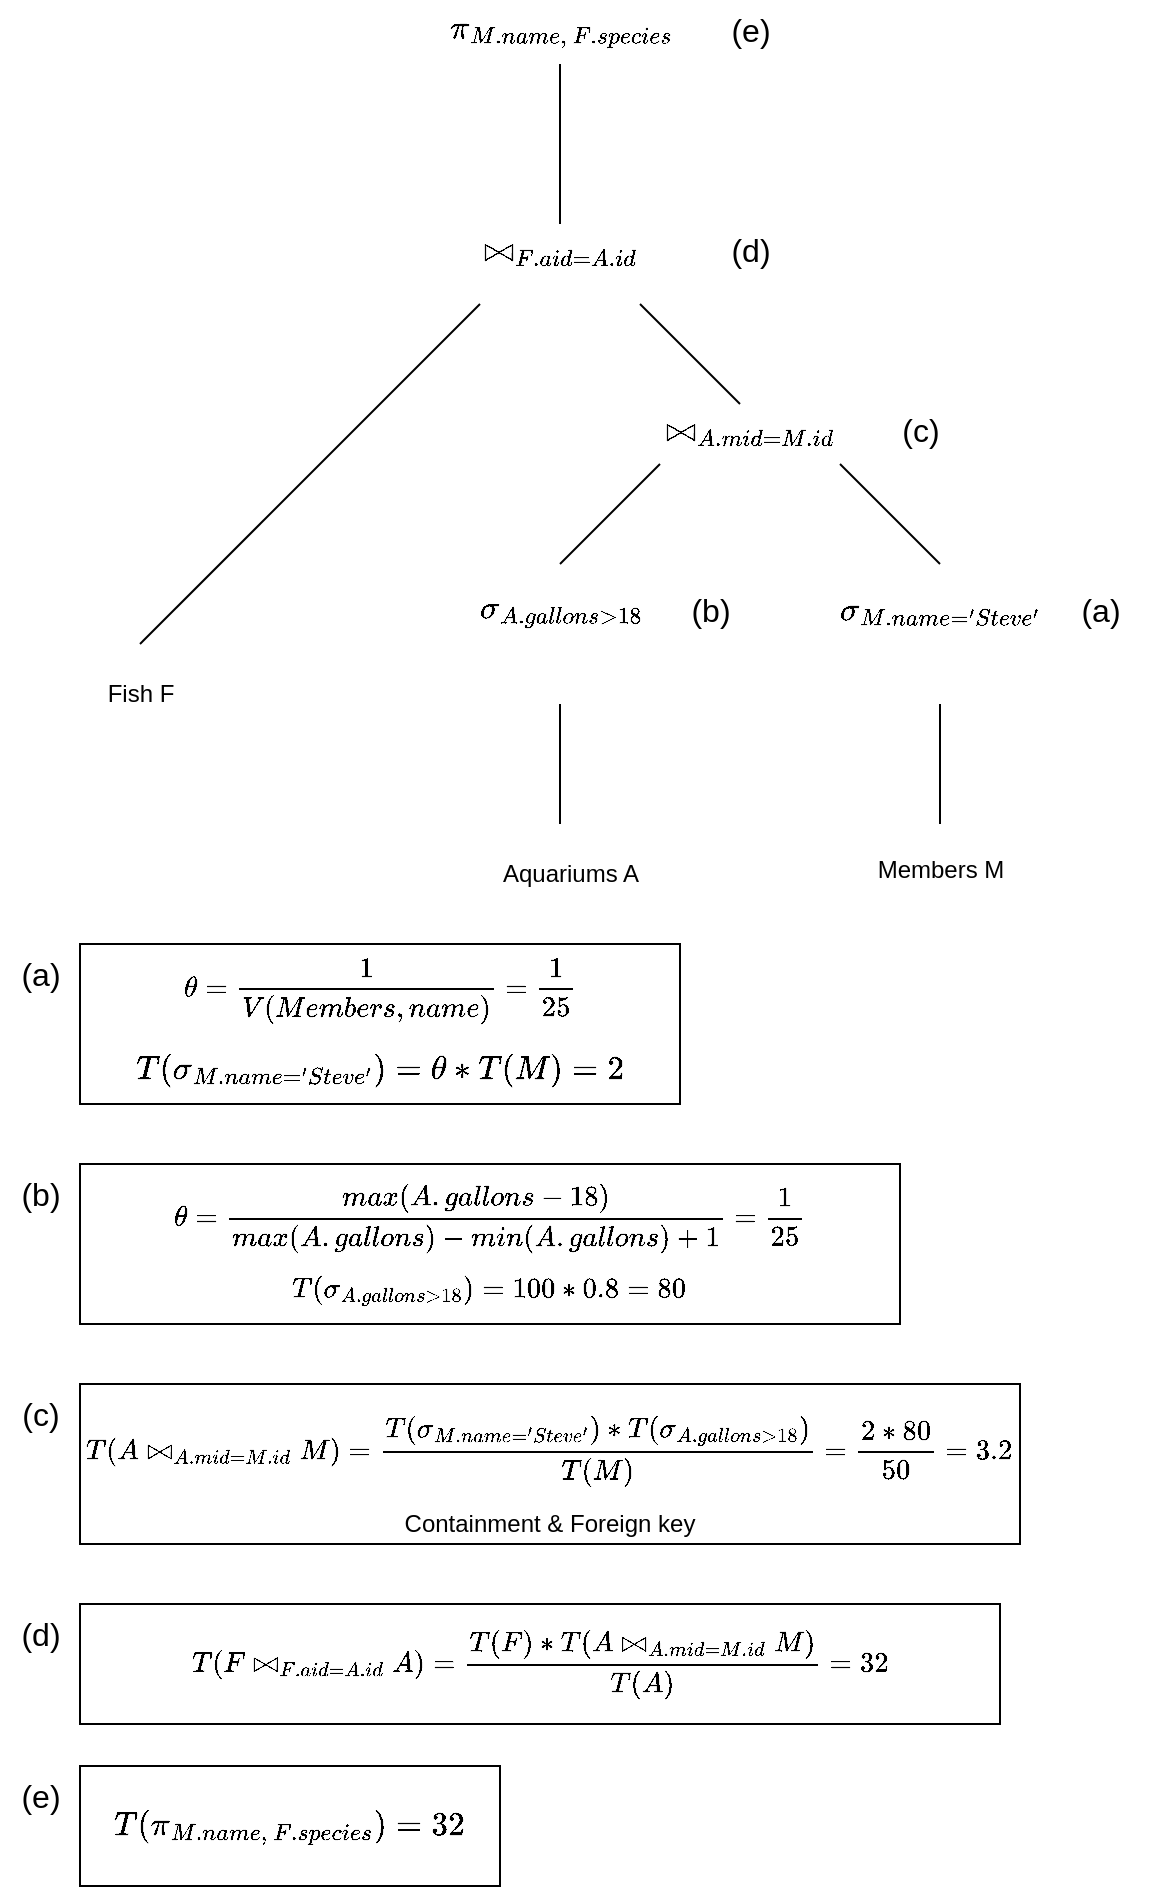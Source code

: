 <mxfile version="26.2.14">
  <diagram name="Page-1" id="dD0cUhb5EfJM9HO_3XZi">
    <mxGraphModel dx="619" dy="742" grid="1" gridSize="10" guides="1" tooltips="1" connect="1" arrows="1" fold="1" page="1" pageScale="1" pageWidth="850" pageHeight="1100" math="1" shadow="0">
      <root>
        <mxCell id="0" />
        <mxCell id="1" parent="0" />
        <mxCell id="S6yKfOuhtSahhN1_HZIx-3" value="" style="endArrow=none;html=1;rounded=0;" parent="1" edge="1">
          <mxGeometry width="50" height="50" relative="1" as="geometry">
            <mxPoint x="360" y="240" as="sourcePoint" />
            <mxPoint x="360" y="160" as="targetPoint" />
          </mxGeometry>
        </mxCell>
        <mxCell id="S6yKfOuhtSahhN1_HZIx-4" value="" style="endArrow=none;html=1;rounded=0;" parent="1" edge="1">
          <mxGeometry width="50" height="50" relative="1" as="geometry">
            <mxPoint x="150" y="450" as="sourcePoint" />
            <mxPoint x="320" y="280" as="targetPoint" />
          </mxGeometry>
        </mxCell>
        <mxCell id="S6yKfOuhtSahhN1_HZIx-5" value="" style="endArrow=none;html=1;rounded=0;" parent="1" edge="1">
          <mxGeometry width="50" height="50" relative="1" as="geometry">
            <mxPoint x="400" y="280" as="sourcePoint" />
            <mxPoint x="450" y="330" as="targetPoint" />
          </mxGeometry>
        </mxCell>
        <mxCell id="S6yKfOuhtSahhN1_HZIx-6" value="" style="endArrow=none;html=1;rounded=0;" parent="1" edge="1">
          <mxGeometry width="50" height="50" relative="1" as="geometry">
            <mxPoint x="360" y="410" as="sourcePoint" />
            <mxPoint x="410" y="360" as="targetPoint" />
          </mxGeometry>
        </mxCell>
        <mxCell id="S6yKfOuhtSahhN1_HZIx-7" value="" style="endArrow=none;html=1;rounded=0;" parent="1" edge="1">
          <mxGeometry width="50" height="50" relative="1" as="geometry">
            <mxPoint x="500" y="360" as="sourcePoint" />
            <mxPoint x="550" y="410" as="targetPoint" />
          </mxGeometry>
        </mxCell>
        <mxCell id="S6yKfOuhtSahhN1_HZIx-8" value="" style="endArrow=none;html=1;rounded=0;" parent="1" edge="1">
          <mxGeometry width="50" height="50" relative="1" as="geometry">
            <mxPoint x="360" y="540" as="sourcePoint" />
            <mxPoint x="360" y="480" as="targetPoint" />
          </mxGeometry>
        </mxCell>
        <mxCell id="S6yKfOuhtSahhN1_HZIx-9" value="" style="endArrow=none;html=1;rounded=0;" parent="1" edge="1">
          <mxGeometry width="50" height="50" relative="1" as="geometry">
            <mxPoint x="550" y="540" as="sourcePoint" />
            <mxPoint x="550" y="480" as="targetPoint" />
          </mxGeometry>
        </mxCell>
        <mxCell id="S6yKfOuhtSahhN1_HZIx-10" value="Fish F" style="text;html=1;align=center;verticalAlign=middle;resizable=0;points=[];autosize=1;strokeColor=none;fillColor=none;" parent="1" vertex="1">
          <mxGeometry x="120" y="460" width="60" height="30" as="geometry" />
        </mxCell>
        <mxCell id="S6yKfOuhtSahhN1_HZIx-11" value="Aquariums A" style="text;html=1;align=center;verticalAlign=middle;resizable=0;points=[];autosize=1;strokeColor=none;fillColor=none;" parent="1" vertex="1">
          <mxGeometry x="320" y="550" width="90" height="30" as="geometry" />
        </mxCell>
        <mxCell id="S6yKfOuhtSahhN1_HZIx-12" value="Members M" style="text;html=1;align=center;verticalAlign=middle;resizable=0;points=[];autosize=1;strokeColor=none;fillColor=none;" parent="1" vertex="1">
          <mxGeometry x="505" y="548" width="90" height="30" as="geometry" />
        </mxCell>
        <mxCell id="S6yKfOuhtSahhN1_HZIx-13" value="&lt;font style=&quot;font-size: 14px;&quot;&gt;$$\sigma_{A.gallons &amp;gt; 18}$$&lt;/font&gt;" style="text;html=1;align=center;verticalAlign=middle;resizable=0;points=[];autosize=1;strokeColor=none;fillColor=none;" parent="1" vertex="1">
          <mxGeometry x="260" y="418" width="200" height="30" as="geometry" />
        </mxCell>
        <mxCell id="S6yKfOuhtSahhN1_HZIx-14" value="&lt;font style=&quot;font-size: 14px;&quot;&gt;$$\sigma_{M.name = &#39;Steve&#39;}$$&lt;/font&gt;" style="text;html=1;align=center;verticalAlign=middle;resizable=0;points=[];autosize=1;strokeColor=none;fillColor=none;" parent="1" vertex="1">
          <mxGeometry x="440" y="418" width="220" height="30" as="geometry" />
        </mxCell>
        <mxCell id="S6yKfOuhtSahhN1_HZIx-15" value="&lt;span style=&quot;font-size: 14px;&quot;&gt;$$\bowtie_{A.mid = M.id}$$&lt;/span&gt;" style="text;html=1;align=center;verticalAlign=middle;resizable=0;points=[];autosize=1;strokeColor=none;fillColor=none;" parent="1" vertex="1">
          <mxGeometry x="360" y="328" width="190" height="30" as="geometry" />
        </mxCell>
        <mxCell id="S6yKfOuhtSahhN1_HZIx-16" value="&lt;font style=&quot;font-size: 14px;&quot;&gt;$$\bowtie_{F.aid = A.id}$$&lt;/font&gt;" style="text;html=1;align=center;verticalAlign=middle;resizable=0;points=[];autosize=1;strokeColor=none;fillColor=none;" parent="1" vertex="1">
          <mxGeometry x="265" y="238" width="190" height="30" as="geometry" />
        </mxCell>
        <mxCell id="S6yKfOuhtSahhN1_HZIx-17" value="&lt;font style=&quot;font-size: 14px;&quot;&gt;$$\pi_{M.name,~F.species}$$&lt;/font&gt;" style="text;html=1;align=center;verticalAlign=middle;resizable=0;points=[];autosize=1;strokeColor=none;fillColor=none;" parent="1" vertex="1">
          <mxGeometry x="255" y="128" width="210" height="30" as="geometry" />
        </mxCell>
        <mxCell id="ryVsbUekwB8MCGzbPEQ1-1" value="(a)" style="text;html=1;align=center;verticalAlign=middle;resizable=0;points=[];autosize=1;strokeColor=none;fillColor=none;fontSize=16;" vertex="1" parent="1">
          <mxGeometry x="610" y="418" width="40" height="30" as="geometry" />
        </mxCell>
        <mxCell id="ryVsbUekwB8MCGzbPEQ1-2" value="(b)" style="text;html=1;align=center;verticalAlign=middle;resizable=0;points=[];autosize=1;strokeColor=none;fillColor=none;fontSize=16;" vertex="1" parent="1">
          <mxGeometry x="415" y="418" width="40" height="30" as="geometry" />
        </mxCell>
        <mxCell id="ryVsbUekwB8MCGzbPEQ1-3" value="(c)" style="text;html=1;align=center;verticalAlign=middle;resizable=0;points=[];autosize=1;strokeColor=none;fillColor=none;fontSize=16;" vertex="1" parent="1">
          <mxGeometry x="520" y="328" width="40" height="30" as="geometry" />
        </mxCell>
        <mxCell id="ryVsbUekwB8MCGzbPEQ1-4" value="(d)" style="text;html=1;align=center;verticalAlign=middle;resizable=0;points=[];autosize=1;strokeColor=none;fillColor=none;fontSize=16;" vertex="1" parent="1">
          <mxGeometry x="435" y="238" width="40" height="30" as="geometry" />
        </mxCell>
        <mxCell id="ryVsbUekwB8MCGzbPEQ1-5" value="(e)" style="text;html=1;align=center;verticalAlign=middle;resizable=0;points=[];autosize=1;strokeColor=none;fillColor=none;fontSize=16;" vertex="1" parent="1">
          <mxGeometry x="435" y="128" width="40" height="30" as="geometry" />
        </mxCell>
        <mxCell id="ryVsbUekwB8MCGzbPEQ1-6" value="(a)" style="text;html=1;align=center;verticalAlign=middle;resizable=0;points=[];autosize=1;strokeColor=none;fillColor=none;fontSize=16;" vertex="1" parent="1">
          <mxGeometry x="80" y="600" width="40" height="30" as="geometry" />
        </mxCell>
        <mxCell id="ryVsbUekwB8MCGzbPEQ1-7" value="$$\theta = \frac{1}{V(Members, name)} = \frac{1}{25}$$&lt;div&gt;&lt;span style=&quot;font-size: 14px; text-wrap-mode: nowrap;&quot;&gt;$$T(\sigma_{M.name = &#39;Steve&#39;}) = \theta * T(M) = 2$$&lt;/span&gt;&lt;/div&gt;" style="rounded=0;whiteSpace=wrap;html=1;" vertex="1" parent="1">
          <mxGeometry x="120" y="600" width="300" height="80" as="geometry" />
        </mxCell>
        <mxCell id="ryVsbUekwB8MCGzbPEQ1-8" value="(b)" style="text;html=1;align=center;verticalAlign=middle;resizable=0;points=[];autosize=1;strokeColor=none;fillColor=none;fontSize=16;" vertex="1" parent="1">
          <mxGeometry x="80" y="710" width="40" height="30" as="geometry" />
        </mxCell>
        <mxCell id="ryVsbUekwB8MCGzbPEQ1-9" value="$$\theta =\frac{max(A.gallons - 18)}{max(A.gallons)-min(A.gallons)+1} = \frac{1}{25}$$&lt;div&gt;$$T(\sigma_{A.gallons &amp;gt; 18}) = 100*0.8 = 80$$&lt;/div&gt;" style="rounded=0;whiteSpace=wrap;html=1;" vertex="1" parent="1">
          <mxGeometry x="120" y="710" width="410" height="80" as="geometry" />
        </mxCell>
        <mxCell id="ryVsbUekwB8MCGzbPEQ1-11" value="(c)" style="text;html=1;align=center;verticalAlign=middle;resizable=0;points=[];autosize=1;strokeColor=none;fillColor=none;fontSize=16;" vertex="1" parent="1">
          <mxGeometry x="80" y="820" width="40" height="30" as="geometry" />
        </mxCell>
        <mxCell id="ryVsbUekwB8MCGzbPEQ1-14" value="$$T(A \bowtie_{A.mid = M.id} M) = \frac{T(\sigma_{M.name = &#39;Steve&#39;})*T(\sigma_{A.gallons &amp;gt; 18}) }{T(M)} = \frac{2*80}{50} = 3.2$$&lt;div&gt;Containment &amp;amp; Foreign key&lt;/div&gt;" style="whiteSpace=wrap;html=1;" vertex="1" parent="1">
          <mxGeometry x="120" y="820" width="470" height="80" as="geometry" />
        </mxCell>
        <mxCell id="ryVsbUekwB8MCGzbPEQ1-15" value="(d)" style="text;html=1;align=center;verticalAlign=middle;resizable=0;points=[];autosize=1;strokeColor=none;fillColor=none;fontSize=16;" vertex="1" parent="1">
          <mxGeometry x="80" y="930" width="40" height="30" as="geometry" />
        </mxCell>
        <mxCell id="ryVsbUekwB8MCGzbPEQ1-16" value="$$T(F \bowtie_{F.aid = A.id} A) = \frac{T(F)*T(A \bowtie_{A.mid = M.id} M)}{T(A)} = 32$$" style="whiteSpace=wrap;html=1;" vertex="1" parent="1">
          <mxGeometry x="120" y="930" width="460" height="60" as="geometry" />
        </mxCell>
        <mxCell id="ryVsbUekwB8MCGzbPEQ1-17" value="(e)" style="text;html=1;align=center;verticalAlign=middle;resizable=0;points=[];autosize=1;strokeColor=none;fillColor=none;fontSize=16;" vertex="1" parent="1">
          <mxGeometry x="80" y="1011" width="40" height="30" as="geometry" />
        </mxCell>
        <mxCell id="ryVsbUekwB8MCGzbPEQ1-18" value="&lt;br&gt;&lt;span style=&quot;color: rgb(0, 0, 0); font-family: Helvetica; font-size: 14px; font-style: normal; font-variant-ligatures: normal; font-variant-caps: normal; font-weight: 400; letter-spacing: normal; orphans: 2; text-align: center; text-indent: 0px; text-transform: none; widows: 2; word-spacing: 0px; -webkit-text-stroke-width: 0px; white-space: nowrap; background-color: rgb(236, 236, 236); text-decoration-thickness: initial; text-decoration-style: initial; text-decoration-color: initial; float: none; display: inline !important;&quot;&gt;$$T(\pi_{M.name,~F.species}) = 32$$&lt;/span&gt;&lt;div&gt;&lt;br&gt;&lt;/div&gt;" style="whiteSpace=wrap;html=1;" vertex="1" parent="1">
          <mxGeometry x="120" y="1011" width="210" height="60" as="geometry" />
        </mxCell>
      </root>
    </mxGraphModel>
  </diagram>
</mxfile>
